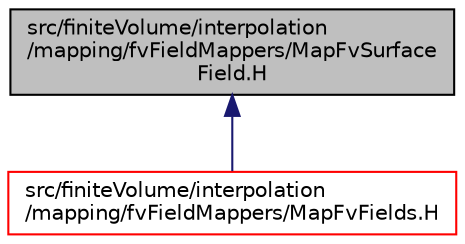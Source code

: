 digraph "src/finiteVolume/interpolation/mapping/fvFieldMappers/MapFvSurfaceField.H"
{
  bgcolor="transparent";
  edge [fontname="Helvetica",fontsize="10",labelfontname="Helvetica",labelfontsize="10"];
  node [fontname="Helvetica",fontsize="10",shape=record];
  Node1 [label="src/finiteVolume/interpolation\l/mapping/fvFieldMappers/MapFvSurface\lField.H",height=0.2,width=0.4,color="black", fillcolor="grey75", style="filled", fontcolor="black"];
  Node1 -> Node2 [dir="back",color="midnightblue",fontsize="10",style="solid",fontname="Helvetica"];
  Node2 [label="src/finiteVolume/interpolation\l/mapping/fvFieldMappers/MapFvFields.H",height=0.2,width=0.4,color="red",URL="$a06142.html"];
}
